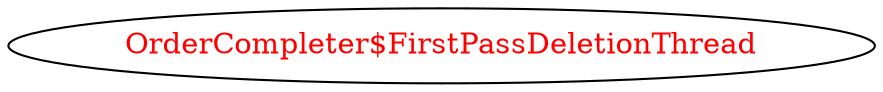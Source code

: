 digraph dependencyGraph {
 concentrate=true;
 ranksep="2.0";
 rankdir="LR"; 
 splines="ortho";
"OrderCompleter$FirstPassDeletionThread" [fontcolor="red"];
}